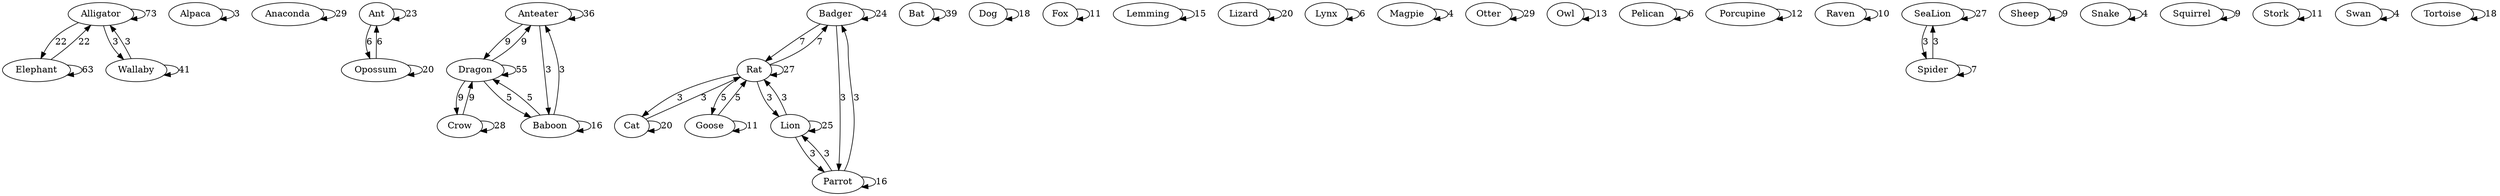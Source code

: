 digraph {
dim = 10;
dimen = 10;
rank = same;
model = subset;
clusterrank = local;
overlap = prism;
    Alligator -> Alligator[label="73"];
    Alligator -> Elephant[label="22"];
    Alligator -> Wallaby[label="3"];
    Alpaca -> Alpaca[label="3"];
    Anaconda -> Anaconda[label="29"];
    Ant -> Ant[label="23"];
    Ant -> Opossum[label="6"];
    Anteater -> Anteater[label="36"];
    Anteater -> Dragon[label="9"];
    Anteater -> Baboon[label="3"];
    Baboon -> Baboon[label="16"];
    Baboon -> Anteater[label="3"];
    Baboon -> Dragon[label="5"];
    Badger -> Badger[label="24"];
    Badger -> Rat[label="7"];
    Badger -> Parrot[label="3"];
    Bat -> Bat[label="39"];
    Cat -> Cat[label="20"];
    Cat -> Rat[label="3"];
    Crow -> Crow[label="28"];
    Crow -> Dragon[label="9"];
    Dog -> Dog[label="18"];
    Dragon -> Anteater[label="9"];
    Dragon -> Dragon[label="55"];
    Dragon -> Crow[label="9"];
    Dragon -> Baboon[label="5"];
    Elephant -> Elephant[label="63"];
    Elephant -> Alligator[label="22"];
    Fox -> Fox[label="11"];
    Goose -> Goose[label="11"];
    Goose -> Rat[label="5"];
    Lemming -> Lemming[label="15"];
    Lion -> Lion[label="25"];
    Lion -> Rat[label="3"];
    Lion -> Parrot[label="3"];
    Lizard -> Lizard[label="20"];
    Lynx -> Lynx[label="6"];
    Magpie -> Magpie[label="4"];
    Opossum -> Opossum[label="20"];
    Opossum -> Ant[label="6"];
    Otter -> Otter[label="29"];
    Owl -> Owl[label="13"];
    Parrot -> Parrot[label="16"];
    Parrot -> Badger[label="3"];
    Parrot -> Lion[label="3"];
    Pelican -> Pelican[label="6"];
    Porcupine -> Porcupine[label="12"];
    Rat -> Badger[label="7"];
    Rat -> Rat[label="27"];
    Rat -> Goose[label="5"];
    Rat -> Lion[label="3"];
    Rat -> Cat[label="3"];
    Raven -> Raven[label="10"];
    SeaLion -> SeaLion[label="27"];
    SeaLion -> Spider[label="3"];
    Sheep -> Sheep[label="9"];
    Snake -> Snake[label="4"];
    Spider -> SeaLion[label="3"];
    Spider -> Spider[label="7"];
    Squirrel -> Squirrel[label="9"];
    Stork -> Stork[label="11"];
    Swan -> Swan[label="4"];
    Tortoise -> Tortoise[label="18"];
    Wallaby -> Wallaby[label="41"];
    Wallaby -> Alligator[label="3"];
}
